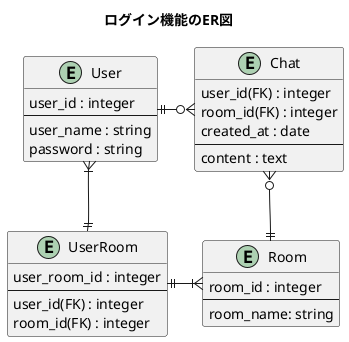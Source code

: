 ' ログイン機能のER図
@startuml user-chat-room-relation
    title ログイン機能のER図
    ' Userテーブル　ユーザに関する情報を保存
    entity User {
        user_id : integer
        --
        user_name : string
        password : string
    }
    ' Chatテーブル　チャット内容を保存
    entity Chat {
        user_id(FK) : integer
        room_id(FK) : integer
        created_at : date
        --
        content : text
    }
    ' Roomテーブル　チャットの可視性を指定する
    entity Room {
        room_id : integer
        --
        room_name: string
    }
    ' UserRoomテーブル　UserとRoomの多対多を解決する中間テーブル
    entity UserRoom {
        user_room_id : integer
        --
        user_id(FK) : integer
        room_id(FK) : integer
    }
    ' エンティティのリレーションを定義する
    User ||-o{ Chat
    Chat }o--|| Room
    UserRoom ||-|{ Room
    User }|--|| UserRoom
@enduml